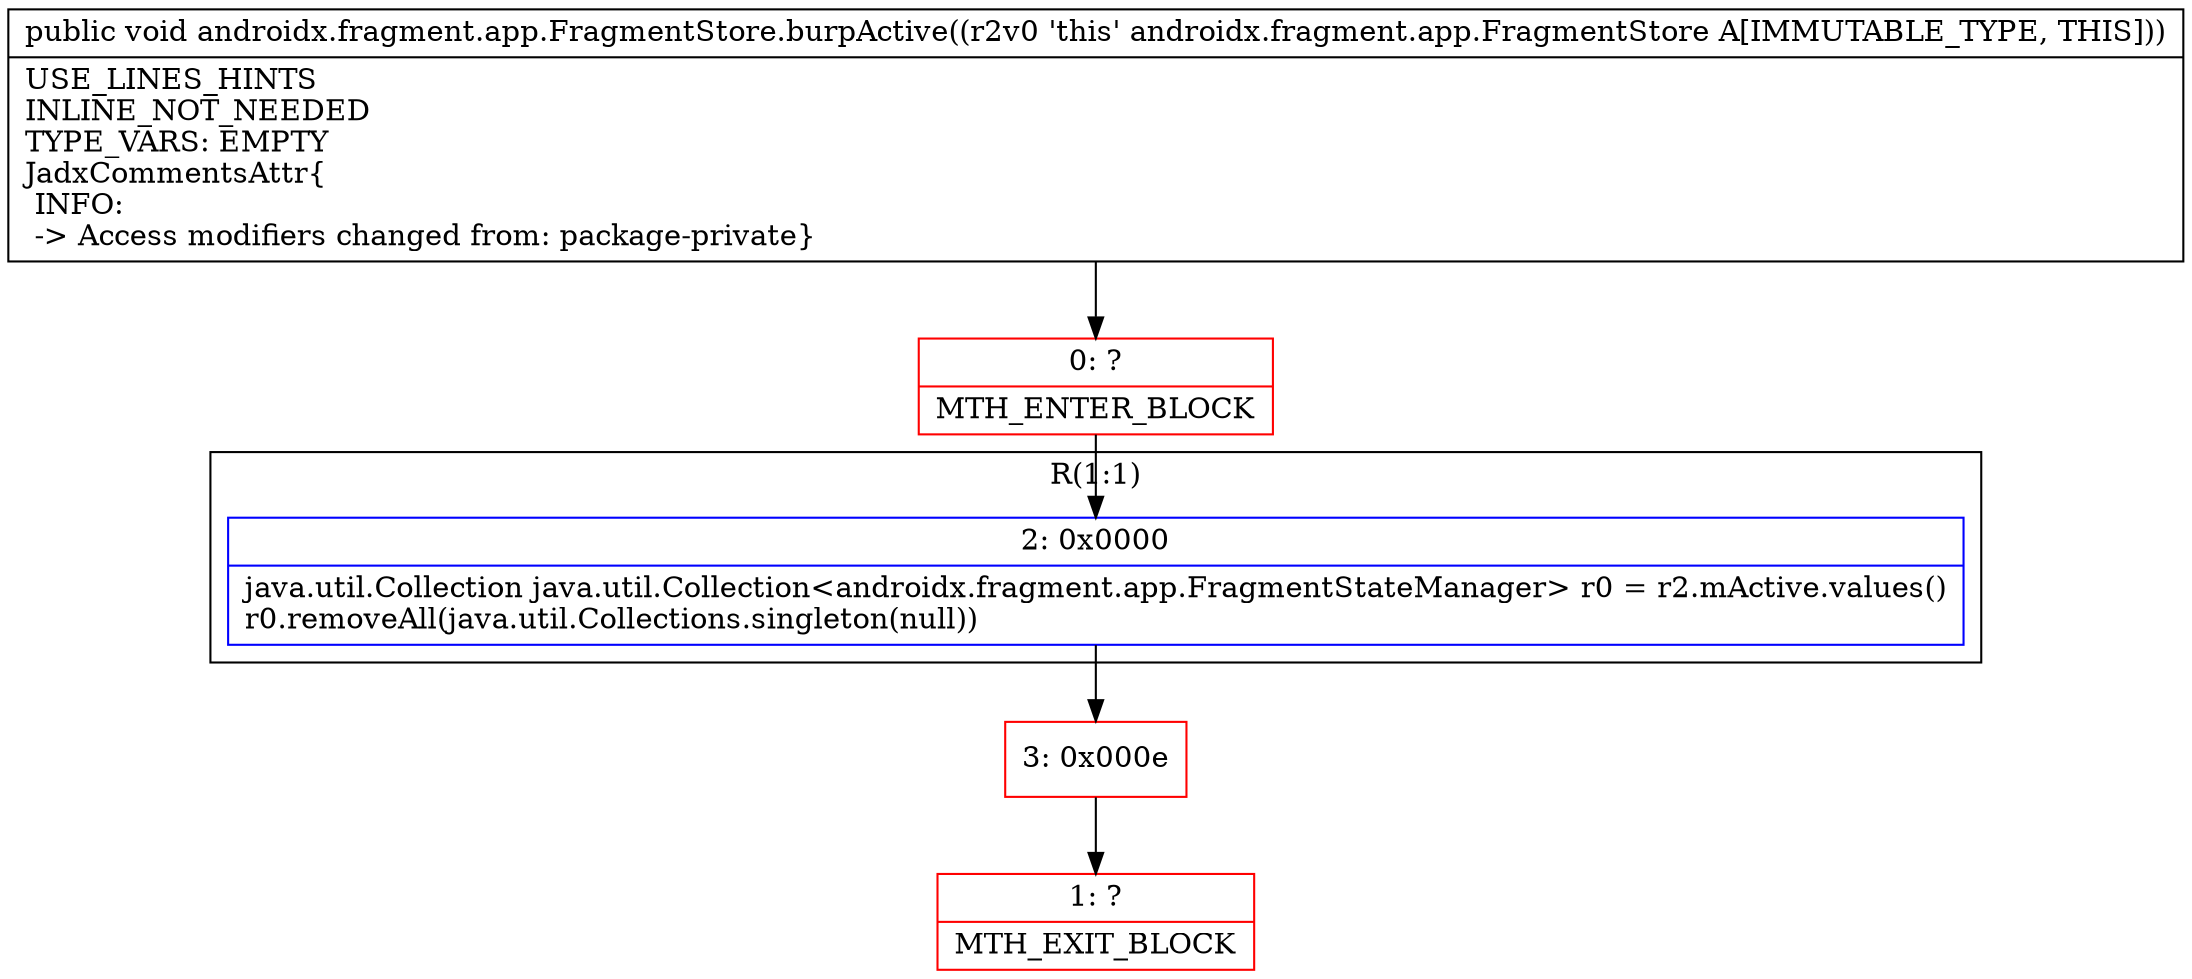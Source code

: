 digraph "CFG forandroidx.fragment.app.FragmentStore.burpActive()V" {
subgraph cluster_Region_1455795553 {
label = "R(1:1)";
node [shape=record,color=blue];
Node_2 [shape=record,label="{2\:\ 0x0000|java.util.Collection java.util.Collection\<androidx.fragment.app.FragmentStateManager\> r0 = r2.mActive.values()\lr0.removeAll(java.util.Collections.singleton(null))\l}"];
}
Node_0 [shape=record,color=red,label="{0\:\ ?|MTH_ENTER_BLOCK\l}"];
Node_3 [shape=record,color=red,label="{3\:\ 0x000e}"];
Node_1 [shape=record,color=red,label="{1\:\ ?|MTH_EXIT_BLOCK\l}"];
MethodNode[shape=record,label="{public void androidx.fragment.app.FragmentStore.burpActive((r2v0 'this' androidx.fragment.app.FragmentStore A[IMMUTABLE_TYPE, THIS]))  | USE_LINES_HINTS\lINLINE_NOT_NEEDED\lTYPE_VARS: EMPTY\lJadxCommentsAttr\{\l INFO: \l \-\> Access modifiers changed from: package\-private\}\l}"];
MethodNode -> Node_0;Node_2 -> Node_3;
Node_0 -> Node_2;
Node_3 -> Node_1;
}

